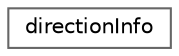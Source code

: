 digraph "Graphical Class Hierarchy"
{
 // LATEX_PDF_SIZE
  bgcolor="transparent";
  edge [fontname=Helvetica,fontsize=10,labelfontname=Helvetica,labelfontsize=10];
  node [fontname=Helvetica,fontsize=10,shape=box,height=0.2,width=0.4];
  rankdir="LR";
  Node0 [id="Node000000",label="directionInfo",height=0.2,width=0.4,color="grey40", fillcolor="white", style="filled",URL="$classFoam_1_1directionInfo.html",tooltip="Holds direction in which to split cell (in fact a local coordinate axes). Information is a label and ..."];
}
